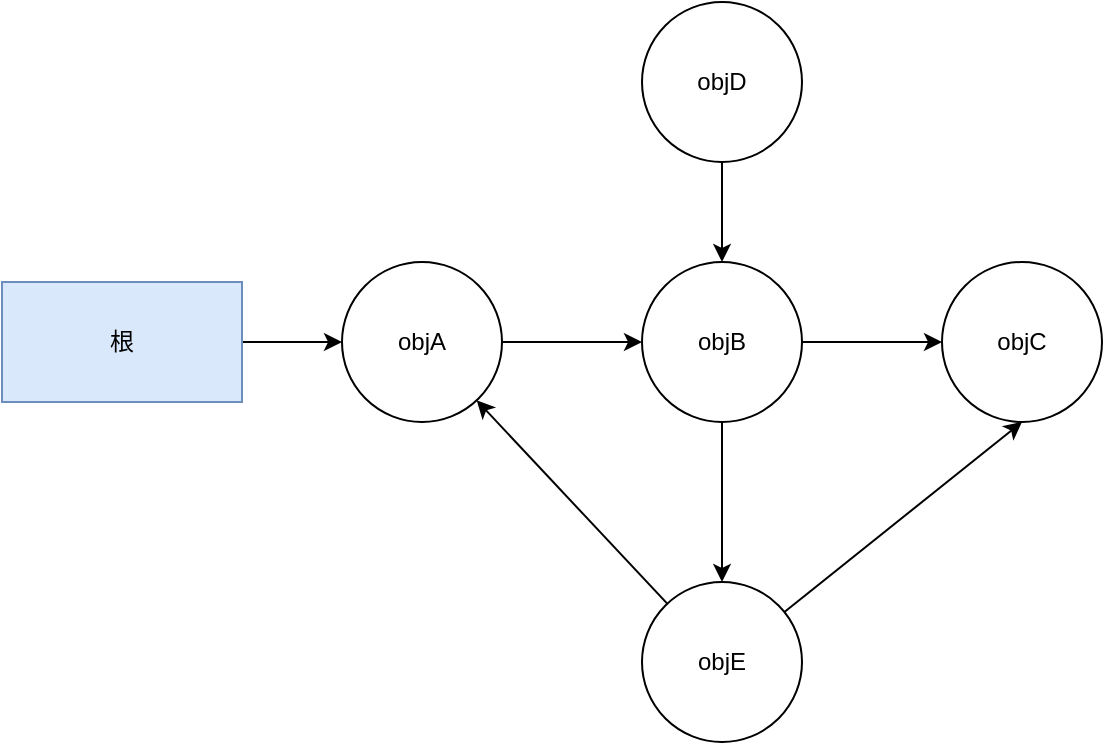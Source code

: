 <mxfile version="21.5.1" type="device">
  <diagram name="对象图" id="koKQUGDvY1f7ldcbFPNt">
    <mxGraphModel dx="1036" dy="606" grid="1" gridSize="10" guides="1" tooltips="1" connect="1" arrows="1" fold="1" page="1" pageScale="1" pageWidth="827" pageHeight="1169" math="0" shadow="0">
      <root>
        <mxCell id="0" />
        <mxCell id="1" parent="0" />
        <mxCell id="QO_X6mqgvgTNwpw1FiUQ-1" value="" style="edgeStyle=orthogonalEdgeStyle;rounded=0;orthogonalLoop=1;jettySize=auto;html=1;" edge="1" parent="1" source="QO_X6mqgvgTNwpw1FiUQ-2" target="QO_X6mqgvgTNwpw1FiUQ-4">
          <mxGeometry relative="1" as="geometry" />
        </mxCell>
        <mxCell id="QO_X6mqgvgTNwpw1FiUQ-2" value="根" style="rounded=0;whiteSpace=wrap;html=1;fillColor=#dae8fc;strokeColor=#6c8ebf;" vertex="1" parent="1">
          <mxGeometry x="80" y="370" width="120" height="60" as="geometry" />
        </mxCell>
        <mxCell id="QO_X6mqgvgTNwpw1FiUQ-3" value="" style="edgeStyle=orthogonalEdgeStyle;rounded=0;orthogonalLoop=1;jettySize=auto;html=1;" edge="1" parent="1" source="QO_X6mqgvgTNwpw1FiUQ-4" target="QO_X6mqgvgTNwpw1FiUQ-7">
          <mxGeometry relative="1" as="geometry" />
        </mxCell>
        <mxCell id="QO_X6mqgvgTNwpw1FiUQ-4" value="objA" style="ellipse;whiteSpace=wrap;html=1;aspect=fixed;" vertex="1" parent="1">
          <mxGeometry x="250" y="360" width="80" height="80" as="geometry" />
        </mxCell>
        <mxCell id="QO_X6mqgvgTNwpw1FiUQ-5" value="" style="edgeStyle=orthogonalEdgeStyle;rounded=0;orthogonalLoop=1;jettySize=auto;html=1;" edge="1" parent="1" source="QO_X6mqgvgTNwpw1FiUQ-7" target="QO_X6mqgvgTNwpw1FiUQ-9">
          <mxGeometry relative="1" as="geometry" />
        </mxCell>
        <mxCell id="QO_X6mqgvgTNwpw1FiUQ-6" style="rounded=0;orthogonalLoop=1;jettySize=auto;html=1;exitX=0.5;exitY=1;exitDx=0;exitDy=0;" edge="1" parent="1" source="QO_X6mqgvgTNwpw1FiUQ-7" target="QO_X6mqgvgTNwpw1FiUQ-8">
          <mxGeometry relative="1" as="geometry" />
        </mxCell>
        <mxCell id="QO_X6mqgvgTNwpw1FiUQ-7" value="objB" style="ellipse;whiteSpace=wrap;html=1;aspect=fixed;" vertex="1" parent="1">
          <mxGeometry x="400" y="360" width="80" height="80" as="geometry" />
        </mxCell>
        <mxCell id="QO_X6mqgvgTNwpw1FiUQ-12" style="rounded=0;orthogonalLoop=1;jettySize=auto;html=1;" edge="1" parent="1" source="QO_X6mqgvgTNwpw1FiUQ-8" target="QO_X6mqgvgTNwpw1FiUQ-4">
          <mxGeometry relative="1" as="geometry" />
        </mxCell>
        <mxCell id="QO_X6mqgvgTNwpw1FiUQ-14" style="rounded=0;orthogonalLoop=1;jettySize=auto;html=1;entryX=0.5;entryY=1;entryDx=0;entryDy=0;" edge="1" parent="1" source="QO_X6mqgvgTNwpw1FiUQ-8" target="QO_X6mqgvgTNwpw1FiUQ-9">
          <mxGeometry relative="1" as="geometry" />
        </mxCell>
        <mxCell id="QO_X6mqgvgTNwpw1FiUQ-8" value="objE" style="ellipse;whiteSpace=wrap;html=1;aspect=fixed;" vertex="1" parent="1">
          <mxGeometry x="400" y="520" width="80" height="80" as="geometry" />
        </mxCell>
        <mxCell id="QO_X6mqgvgTNwpw1FiUQ-9" value="objC" style="ellipse;whiteSpace=wrap;html=1;aspect=fixed;" vertex="1" parent="1">
          <mxGeometry x="550" y="360" width="80" height="80" as="geometry" />
        </mxCell>
        <mxCell id="QO_X6mqgvgTNwpw1FiUQ-10" style="edgeStyle=orthogonalEdgeStyle;rounded=0;orthogonalLoop=1;jettySize=auto;html=1;exitX=0.5;exitY=1;exitDx=0;exitDy=0;entryX=0.5;entryY=0;entryDx=0;entryDy=0;" edge="1" parent="1" source="QO_X6mqgvgTNwpw1FiUQ-11" target="QO_X6mqgvgTNwpw1FiUQ-7">
          <mxGeometry relative="1" as="geometry" />
        </mxCell>
        <mxCell id="QO_X6mqgvgTNwpw1FiUQ-11" value="objD" style="ellipse;whiteSpace=wrap;html=1;aspect=fixed;" vertex="1" parent="1">
          <mxGeometry x="400" y="230" width="80" height="80" as="geometry" />
        </mxCell>
      </root>
    </mxGraphModel>
  </diagram>
</mxfile>
